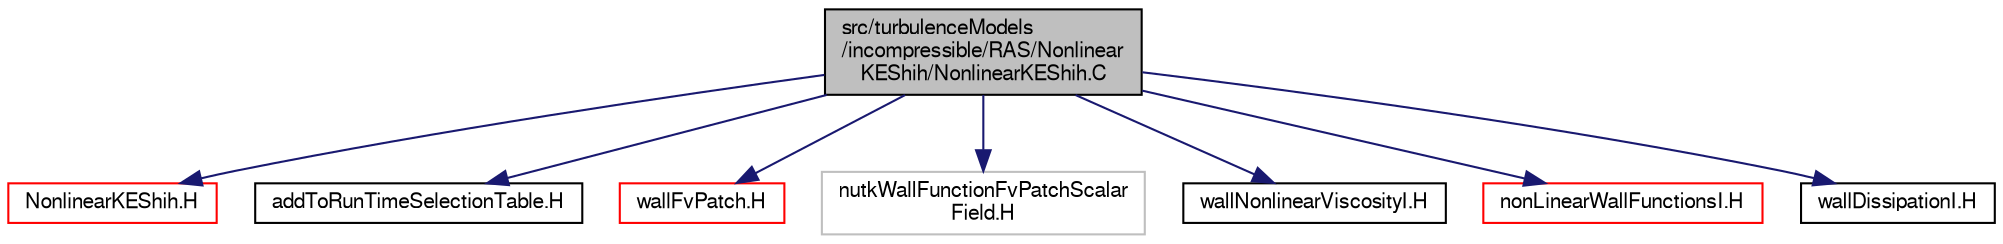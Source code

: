 digraph "src/turbulenceModels/incompressible/RAS/NonlinearKEShih/NonlinearKEShih.C"
{
  bgcolor="transparent";
  edge [fontname="FreeSans",fontsize="10",labelfontname="FreeSans",labelfontsize="10"];
  node [fontname="FreeSans",fontsize="10",shape=record];
  Node0 [label="src/turbulenceModels\l/incompressible/RAS/Nonlinear\lKEShih/NonlinearKEShih.C",height=0.2,width=0.4,color="black", fillcolor="grey75", style="filled", fontcolor="black"];
  Node0 -> Node1 [color="midnightblue",fontsize="10",style="solid",fontname="FreeSans"];
  Node1 [label="NonlinearKEShih.H",height=0.2,width=0.4,color="red",URL="$a17615.html"];
  Node0 -> Node3 [color="midnightblue",fontsize="10",style="solid",fontname="FreeSans"];
  Node3 [label="addToRunTimeSelectionTable.H",height=0.2,width=0.4,color="black",URL="$a09263.html",tooltip="Macros for easy insertion into run-time selection tables. "];
  Node0 -> Node4 [color="midnightblue",fontsize="10",style="solid",fontname="FreeSans"];
  Node4 [label="wallFvPatch.H",height=0.2,width=0.4,color="red",URL="$a03680.html"];
  Node0 -> Node161 [color="midnightblue",fontsize="10",style="solid",fontname="FreeSans"];
  Node161 [label="nutkWallFunctionFvPatchScalar\lField.H",height=0.2,width=0.4,color="grey75"];
  Node0 -> Node162 [color="midnightblue",fontsize="10",style="solid",fontname="FreeSans"];
  Node162 [label="wallNonlinearViscosityI.H",height=0.2,width=0.4,color="black",URL="$a17567.html",tooltip="Calculate wall viscosity for non-linear models. "];
  Node0 -> Node163 [color="midnightblue",fontsize="10",style="solid",fontname="FreeSans"];
  Node163 [label="nonLinearWallFunctionsI.H",height=0.2,width=0.4,color="red",URL="$a17561.html",tooltip="Calculate wall generation and dissipation from wall-functions for non-linear models. "];
  Node0 -> Node165 [color="midnightblue",fontsize="10",style="solid",fontname="FreeSans"];
  Node165 [label="wallDissipationI.H",height=0.2,width=0.4,color="black",URL="$a17564.html",tooltip="Set wall dissipation in the epsilon matrix. "];
}
